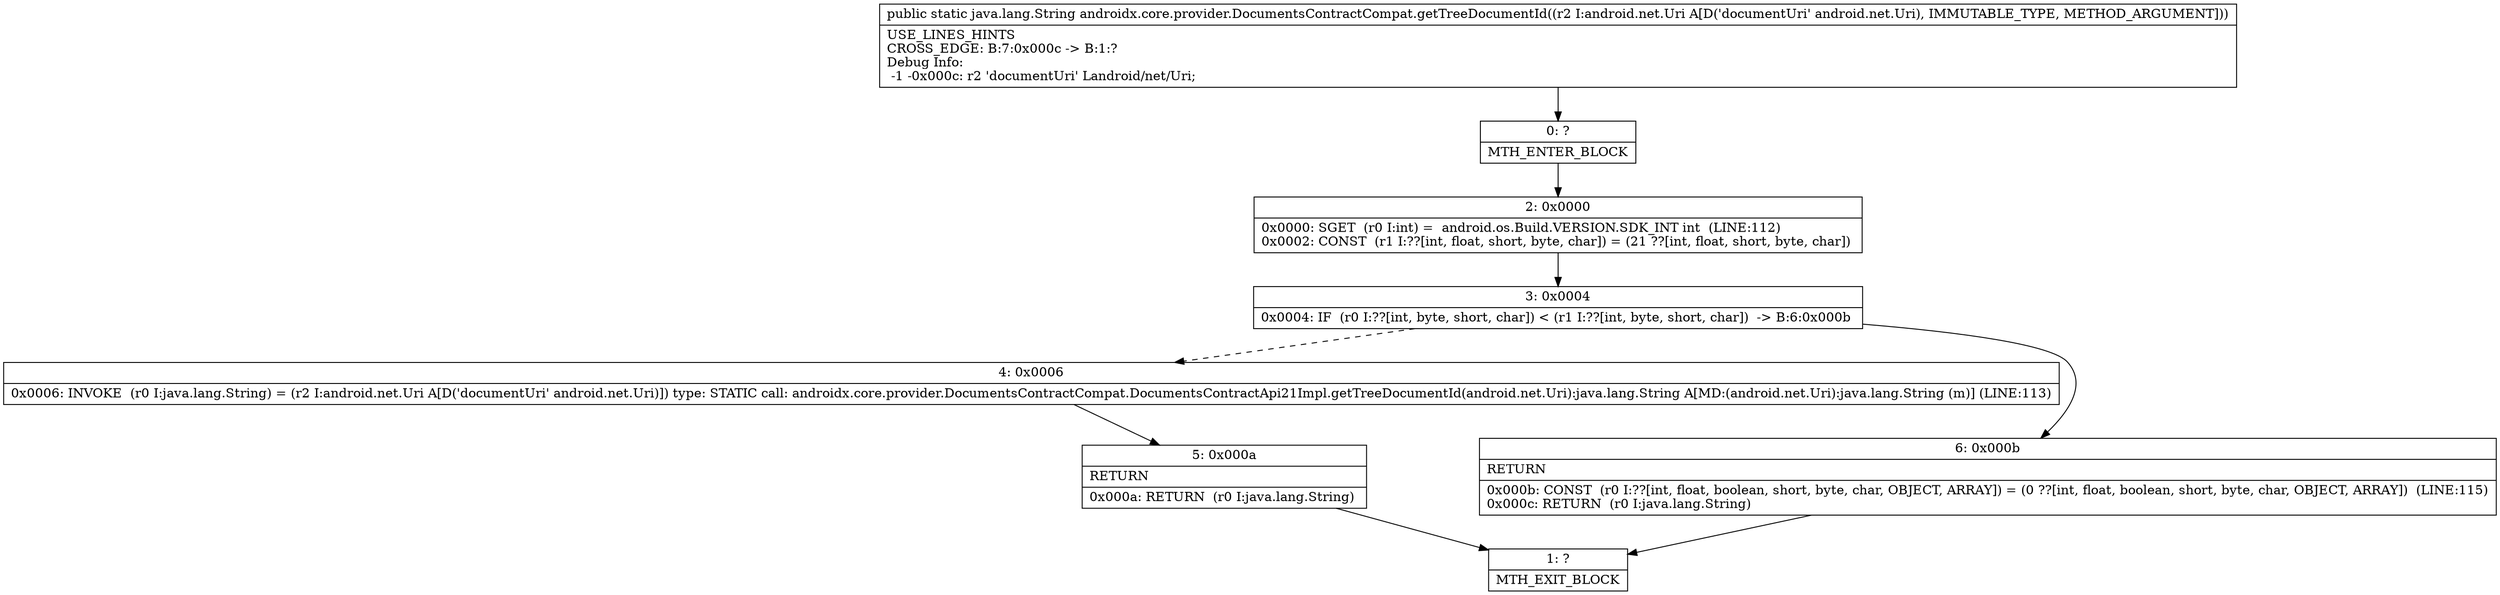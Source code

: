 digraph "CFG forandroidx.core.provider.DocumentsContractCompat.getTreeDocumentId(Landroid\/net\/Uri;)Ljava\/lang\/String;" {
Node_0 [shape=record,label="{0\:\ ?|MTH_ENTER_BLOCK\l}"];
Node_2 [shape=record,label="{2\:\ 0x0000|0x0000: SGET  (r0 I:int) =  android.os.Build.VERSION.SDK_INT int  (LINE:112)\l0x0002: CONST  (r1 I:??[int, float, short, byte, char]) = (21 ??[int, float, short, byte, char]) \l}"];
Node_3 [shape=record,label="{3\:\ 0x0004|0x0004: IF  (r0 I:??[int, byte, short, char]) \< (r1 I:??[int, byte, short, char])  \-\> B:6:0x000b \l}"];
Node_4 [shape=record,label="{4\:\ 0x0006|0x0006: INVOKE  (r0 I:java.lang.String) = (r2 I:android.net.Uri A[D('documentUri' android.net.Uri)]) type: STATIC call: androidx.core.provider.DocumentsContractCompat.DocumentsContractApi21Impl.getTreeDocumentId(android.net.Uri):java.lang.String A[MD:(android.net.Uri):java.lang.String (m)] (LINE:113)\l}"];
Node_5 [shape=record,label="{5\:\ 0x000a|RETURN\l|0x000a: RETURN  (r0 I:java.lang.String) \l}"];
Node_1 [shape=record,label="{1\:\ ?|MTH_EXIT_BLOCK\l}"];
Node_6 [shape=record,label="{6\:\ 0x000b|RETURN\l|0x000b: CONST  (r0 I:??[int, float, boolean, short, byte, char, OBJECT, ARRAY]) = (0 ??[int, float, boolean, short, byte, char, OBJECT, ARRAY])  (LINE:115)\l0x000c: RETURN  (r0 I:java.lang.String) \l}"];
MethodNode[shape=record,label="{public static java.lang.String androidx.core.provider.DocumentsContractCompat.getTreeDocumentId((r2 I:android.net.Uri A[D('documentUri' android.net.Uri), IMMUTABLE_TYPE, METHOD_ARGUMENT]))  | USE_LINES_HINTS\lCROSS_EDGE: B:7:0x000c \-\> B:1:?\lDebug Info:\l  \-1 \-0x000c: r2 'documentUri' Landroid\/net\/Uri;\l}"];
MethodNode -> Node_0;Node_0 -> Node_2;
Node_2 -> Node_3;
Node_3 -> Node_4[style=dashed];
Node_3 -> Node_6;
Node_4 -> Node_5;
Node_5 -> Node_1;
Node_6 -> Node_1;
}

